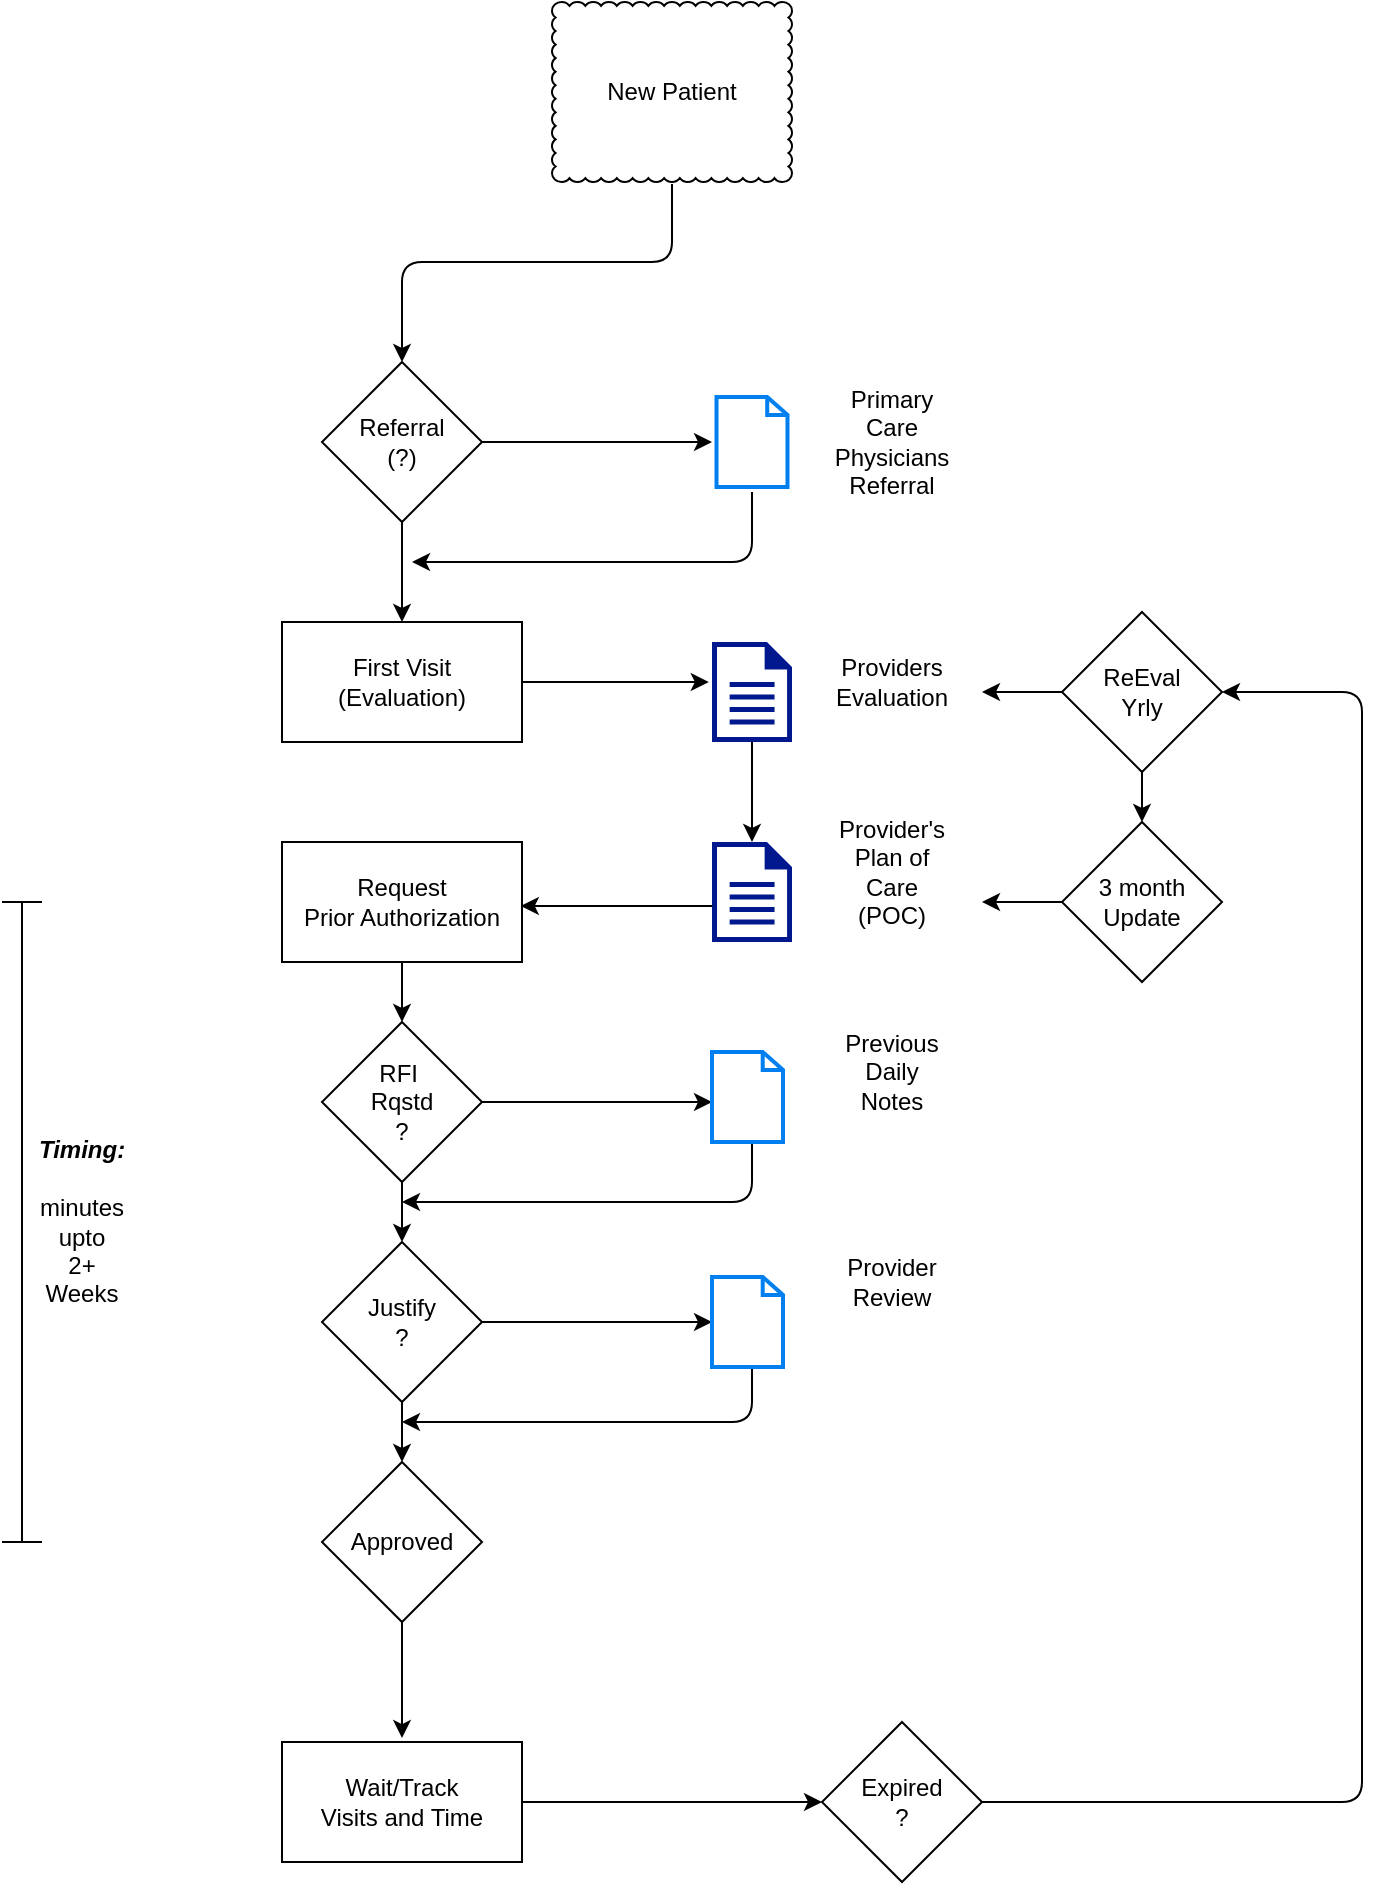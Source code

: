<mxfile version="14.7.4" type="github">
  <diagram id="kgpKYQtTHZ0yAKxKKP6v" name="Page-1">
    <mxGraphModel dx="1185" dy="667" grid="1" gridSize="10" guides="1" tooltips="1" connect="1" arrows="1" fold="1" page="1" pageScale="1" pageWidth="850" pageHeight="1100" math="0" shadow="0">
      <root>
        <mxCell id="0" />
        <mxCell id="1" parent="0" />
        <mxCell id="uBWSTuV5O3R-H1wbQ9qK-1" value="New Patient" style="whiteSpace=wrap;html=1;shape=mxgraph.basic.cloud_rect" vertex="1" parent="1">
          <mxGeometry x="365" y="40" width="120" height="90" as="geometry" />
        </mxCell>
        <mxCell id="uBWSTuV5O3R-H1wbQ9qK-3" value="" style="aspect=fixed;pointerEvents=1;shadow=0;dashed=0;html=1;strokeColor=none;labelPosition=center;verticalLabelPosition=bottom;verticalAlign=top;align=center;fillColor=#00188D;shape=mxgraph.mscae.enterprise.document" vertex="1" parent="1">
          <mxGeometry x="445" y="360" width="40" height="50" as="geometry" />
        </mxCell>
        <mxCell id="uBWSTuV5O3R-H1wbQ9qK-4" value="" style="aspect=fixed;pointerEvents=1;shadow=0;dashed=0;html=1;strokeColor=none;labelPosition=center;verticalLabelPosition=bottom;verticalAlign=top;align=center;fillColor=#00188D;shape=mxgraph.mscae.enterprise.document" vertex="1" parent="1">
          <mxGeometry x="445" y="460" width="40" height="50" as="geometry" />
        </mxCell>
        <mxCell id="uBWSTuV5O3R-H1wbQ9qK-5" value="" style="html=1;verticalLabelPosition=bottom;align=center;labelBackgroundColor=#ffffff;verticalAlign=top;strokeWidth=2;strokeColor=#0080F0;shadow=0;dashed=0;shape=mxgraph.ios7.icons.document;" vertex="1" parent="1">
          <mxGeometry x="447.25" y="237.5" width="35.5" height="45" as="geometry" />
        </mxCell>
        <mxCell id="uBWSTuV5O3R-H1wbQ9qK-6" value="Primary Care&lt;br&gt;Physicians&lt;br&gt;Referral" style="text;html=1;strokeColor=none;fillColor=none;align=center;verticalAlign=middle;whiteSpace=wrap;rounded=0;" vertex="1" parent="1">
          <mxGeometry x="515" y="250" width="40" height="20" as="geometry" />
        </mxCell>
        <mxCell id="uBWSTuV5O3R-H1wbQ9qK-7" value="Providers&lt;br&gt;Evaluation&lt;br&gt;" style="text;html=1;strokeColor=none;fillColor=none;align=center;verticalAlign=middle;whiteSpace=wrap;rounded=0;" vertex="1" parent="1">
          <mxGeometry x="515" y="370" width="40" height="20" as="geometry" />
        </mxCell>
        <mxCell id="uBWSTuV5O3R-H1wbQ9qK-8" value="Provider&#39;s&lt;br&gt;Plan of Care (POC)" style="text;html=1;strokeColor=none;fillColor=none;align=center;verticalAlign=middle;whiteSpace=wrap;rounded=0;" vertex="1" parent="1">
          <mxGeometry x="515" y="465" width="40" height="20" as="geometry" />
        </mxCell>
        <mxCell id="uBWSTuV5O3R-H1wbQ9qK-9" value="First Visit&lt;br&gt;(Evaluation)" style="rounded=0;whiteSpace=wrap;html=1;" vertex="1" parent="1">
          <mxGeometry x="230" y="350" width="120" height="60" as="geometry" />
        </mxCell>
        <mxCell id="uBWSTuV5O3R-H1wbQ9qK-10" value="Referral&lt;br&gt;(?)" style="rhombus;whiteSpace=wrap;html=1;" vertex="1" parent="1">
          <mxGeometry x="250" y="220" width="80" height="80" as="geometry" />
        </mxCell>
        <mxCell id="uBWSTuV5O3R-H1wbQ9qK-11" value="" style="edgeStyle=segmentEdgeStyle;endArrow=classic;html=1;exitX=1;exitY=0.5;exitDx=0;exitDy=0;entryX=0;entryY=0.5;entryDx=0;entryDy=0;entryPerimeter=0;" edge="1" parent="1" source="uBWSTuV5O3R-H1wbQ9qK-10">
          <mxGeometry width="50" height="50" relative="1" as="geometry">
            <mxPoint x="105" y="270" as="sourcePoint" />
            <mxPoint x="445" y="260" as="targetPoint" />
          </mxGeometry>
        </mxCell>
        <mxCell id="uBWSTuV5O3R-H1wbQ9qK-12" value="" style="edgeStyle=segmentEdgeStyle;endArrow=classic;html=1;exitX=0.5;exitY=1;exitDx=0;exitDy=0;exitPerimeter=0;" edge="1" parent="1">
          <mxGeometry width="50" height="50" relative="1" as="geometry">
            <mxPoint x="465" y="285" as="sourcePoint" />
            <mxPoint x="295" y="320" as="targetPoint" />
            <Array as="points">
              <mxPoint x="465" y="320" />
              <mxPoint x="375" y="320" />
            </Array>
          </mxGeometry>
        </mxCell>
        <mxCell id="uBWSTuV5O3R-H1wbQ9qK-13" value="" style="edgeStyle=segmentEdgeStyle;endArrow=classic;html=1;exitX=0.5;exitY=1;exitDx=0;exitDy=0;" edge="1" parent="1" source="uBWSTuV5O3R-H1wbQ9qK-10" target="uBWSTuV5O3R-H1wbQ9qK-9">
          <mxGeometry width="50" height="50" relative="1" as="geometry">
            <mxPoint x="265" y="470" as="sourcePoint" />
            <mxPoint x="315" y="420" as="targetPoint" />
          </mxGeometry>
        </mxCell>
        <mxCell id="uBWSTuV5O3R-H1wbQ9qK-14" value="" style="edgeStyle=segmentEdgeStyle;endArrow=classic;html=1;entryX=0.5;entryY=0;entryDx=0;entryDy=0;exitX=0.5;exitY=1.011;exitDx=0;exitDy=0;exitPerimeter=0;" edge="1" parent="1" source="uBWSTuV5O3R-H1wbQ9qK-1" target="uBWSTuV5O3R-H1wbQ9qK-10">
          <mxGeometry width="50" height="50" relative="1" as="geometry">
            <mxPoint x="430" y="170" as="sourcePoint" />
            <mxPoint x="450" y="170" as="targetPoint" />
            <Array as="points">
              <mxPoint x="425" y="170" />
              <mxPoint x="290" y="170" />
            </Array>
          </mxGeometry>
        </mxCell>
        <mxCell id="uBWSTuV5O3R-H1wbQ9qK-15" value="" style="edgeStyle=segmentEdgeStyle;endArrow=classic;html=1;exitX=1;exitY=0.5;exitDx=0;exitDy=0;entryX=-0.04;entryY=0.39;entryDx=0;entryDy=0;entryPerimeter=0;" edge="1" parent="1" source="uBWSTuV5O3R-H1wbQ9qK-9" target="uBWSTuV5O3R-H1wbQ9qK-3">
          <mxGeometry width="50" height="50" relative="1" as="geometry">
            <mxPoint x="345" y="400" as="sourcePoint" />
            <mxPoint x="415" y="390" as="targetPoint" />
          </mxGeometry>
        </mxCell>
        <mxCell id="uBWSTuV5O3R-H1wbQ9qK-16" value="Request&lt;br&gt;Prior Authorization" style="rounded=0;whiteSpace=wrap;html=1;" vertex="1" parent="1">
          <mxGeometry x="230" y="460" width="120" height="60" as="geometry" />
        </mxCell>
        <mxCell id="uBWSTuV5O3R-H1wbQ9qK-17" value="" style="edgeStyle=segmentEdgeStyle;endArrow=classic;html=1;exitX=0.5;exitY=1;exitDx=0;exitDy=0;exitPerimeter=0;" edge="1" parent="1" source="uBWSTuV5O3R-H1wbQ9qK-3">
          <mxGeometry width="50" height="50" relative="1" as="geometry">
            <mxPoint x="465" y="420" as="sourcePoint" />
            <mxPoint x="465" y="460" as="targetPoint" />
          </mxGeometry>
        </mxCell>
        <mxCell id="uBWSTuV5O3R-H1wbQ9qK-18" value="" style="edgeStyle=segmentEdgeStyle;endArrow=classic;html=1;exitX=0.005;exitY=0.64;exitDx=0;exitDy=0;exitPerimeter=0;entryX=0.995;entryY=0.541;entryDx=0;entryDy=0;entryPerimeter=0;" edge="1" parent="1" source="uBWSTuV5O3R-H1wbQ9qK-4" target="uBWSTuV5O3R-H1wbQ9qK-16">
          <mxGeometry width="50" height="50" relative="1" as="geometry">
            <mxPoint x="415" y="500" as="sourcePoint" />
            <mxPoint x="465" y="450" as="targetPoint" />
          </mxGeometry>
        </mxCell>
        <mxCell id="uBWSTuV5O3R-H1wbQ9qK-19" value="RFI&amp;nbsp;&lt;br&gt;Rqstd&lt;br&gt;?" style="rhombus;whiteSpace=wrap;html=1;" vertex="1" parent="1">
          <mxGeometry x="250" y="550" width="80" height="80" as="geometry" />
        </mxCell>
        <mxCell id="uBWSTuV5O3R-H1wbQ9qK-20" value="Justify&lt;br&gt;?" style="rhombus;whiteSpace=wrap;html=1;" vertex="1" parent="1">
          <mxGeometry x="250" y="660" width="80" height="80" as="geometry" />
        </mxCell>
        <mxCell id="uBWSTuV5O3R-H1wbQ9qK-21" value="Approved" style="rhombus;whiteSpace=wrap;html=1;" vertex="1" parent="1">
          <mxGeometry x="250" y="770" width="80" height="80" as="geometry" />
        </mxCell>
        <mxCell id="uBWSTuV5O3R-H1wbQ9qK-24" value="Provider&lt;br&gt;Review" style="text;html=1;strokeColor=none;fillColor=none;align=center;verticalAlign=middle;whiteSpace=wrap;rounded=0;" vertex="1" parent="1">
          <mxGeometry x="515" y="670" width="40" height="20" as="geometry" />
        </mxCell>
        <mxCell id="uBWSTuV5O3R-H1wbQ9qK-25" value="Previous&lt;br&gt;Daily&lt;br&gt;Notes" style="text;html=1;strokeColor=none;fillColor=none;align=center;verticalAlign=middle;whiteSpace=wrap;rounded=0;" vertex="1" parent="1">
          <mxGeometry x="515" y="565" width="40" height="20" as="geometry" />
        </mxCell>
        <mxCell id="uBWSTuV5O3R-H1wbQ9qK-26" value="Expired&lt;br&gt;?" style="rhombus;whiteSpace=wrap;html=1;" vertex="1" parent="1">
          <mxGeometry x="500" y="900" width="80" height="80" as="geometry" />
        </mxCell>
        <mxCell id="uBWSTuV5O3R-H1wbQ9qK-27" value="ReEval&lt;br&gt;Yrly" style="rhombus;whiteSpace=wrap;html=1;" vertex="1" parent="1">
          <mxGeometry x="620" y="345" width="80" height="80" as="geometry" />
        </mxCell>
        <mxCell id="uBWSTuV5O3R-H1wbQ9qK-28" value="3 month&lt;br&gt;Update" style="rhombus;whiteSpace=wrap;html=1;" vertex="1" parent="1">
          <mxGeometry x="620" y="450" width="80" height="80" as="geometry" />
        </mxCell>
        <mxCell id="uBWSTuV5O3R-H1wbQ9qK-29" value="" style="edgeStyle=segmentEdgeStyle;endArrow=classic;html=1;exitX=0.5;exitY=1;exitDx=0;exitDy=0;entryX=0.5;entryY=0;entryDx=0;entryDy=0;" edge="1" parent="1" source="uBWSTuV5O3R-H1wbQ9qK-27" target="uBWSTuV5O3R-H1wbQ9qK-28">
          <mxGeometry width="50" height="50" relative="1" as="geometry">
            <mxPoint x="760" y="470" as="sourcePoint" />
            <mxPoint x="810" y="420" as="targetPoint" />
          </mxGeometry>
        </mxCell>
        <mxCell id="uBWSTuV5O3R-H1wbQ9qK-30" value="" style="edgeStyle=segmentEdgeStyle;endArrow=classic;html=1;exitX=0;exitY=0.5;exitDx=0;exitDy=0;" edge="1" parent="1" source="uBWSTuV5O3R-H1wbQ9qK-27">
          <mxGeometry width="50" height="50" relative="1" as="geometry">
            <mxPoint x="580" y="450" as="sourcePoint" />
            <mxPoint x="580" y="385" as="targetPoint" />
          </mxGeometry>
        </mxCell>
        <mxCell id="uBWSTuV5O3R-H1wbQ9qK-31" value="" style="edgeStyle=segmentEdgeStyle;endArrow=classic;html=1;exitX=0;exitY=0.5;exitDx=0;exitDy=0;" edge="1" parent="1" source="uBWSTuV5O3R-H1wbQ9qK-28">
          <mxGeometry width="50" height="50" relative="1" as="geometry">
            <mxPoint x="570" y="570" as="sourcePoint" />
            <mxPoint x="580" y="490" as="targetPoint" />
          </mxGeometry>
        </mxCell>
        <mxCell id="uBWSTuV5O3R-H1wbQ9qK-32" value="" style="edgeStyle=segmentEdgeStyle;endArrow=classic;html=1;exitX=0.5;exitY=1;exitDx=0;exitDy=0;" edge="1" parent="1" source="uBWSTuV5O3R-H1wbQ9qK-16">
          <mxGeometry width="50" height="50" relative="1" as="geometry">
            <mxPoint x="370" y="590" as="sourcePoint" />
            <mxPoint x="290" y="550" as="targetPoint" />
          </mxGeometry>
        </mxCell>
        <mxCell id="uBWSTuV5O3R-H1wbQ9qK-34" value="" style="edgeStyle=segmentEdgeStyle;endArrow=classic;html=1;exitX=0.5;exitY=1;exitDx=0;exitDy=0;entryX=0.5;entryY=0;entryDx=0;entryDy=0;" edge="1" parent="1" source="uBWSTuV5O3R-H1wbQ9qK-19" target="uBWSTuV5O3R-H1wbQ9qK-20">
          <mxGeometry width="50" height="50" relative="1" as="geometry">
            <mxPoint x="200" y="670" as="sourcePoint" />
            <mxPoint x="250" y="620" as="targetPoint" />
          </mxGeometry>
        </mxCell>
        <mxCell id="uBWSTuV5O3R-H1wbQ9qK-35" value="" style="edgeStyle=segmentEdgeStyle;endArrow=classic;html=1;exitX=0.5;exitY=1;exitDx=0;exitDy=0;" edge="1" parent="1" source="uBWSTuV5O3R-H1wbQ9qK-20">
          <mxGeometry width="50" height="50" relative="1" as="geometry">
            <mxPoint x="480" y="710" as="sourcePoint" />
            <mxPoint x="290" y="770" as="targetPoint" />
          </mxGeometry>
        </mxCell>
        <mxCell id="uBWSTuV5O3R-H1wbQ9qK-36" value="Wait/Track &lt;br&gt;Visits and Time" style="rounded=0;whiteSpace=wrap;html=1;" vertex="1" parent="1">
          <mxGeometry x="230" y="910" width="120" height="60" as="geometry" />
        </mxCell>
        <mxCell id="uBWSTuV5O3R-H1wbQ9qK-38" value="" style="edgeStyle=segmentEdgeStyle;endArrow=classic;html=1;exitX=0.5;exitY=1;exitDx=0;exitDy=0;entryX=0.5;entryY=-0.033;entryDx=0;entryDy=0;entryPerimeter=0;" edge="1" parent="1" source="uBWSTuV5O3R-H1wbQ9qK-21" target="uBWSTuV5O3R-H1wbQ9qK-36">
          <mxGeometry width="50" height="50" relative="1" as="geometry">
            <mxPoint x="480" y="880" as="sourcePoint" />
            <mxPoint x="284" y="890" as="targetPoint" />
          </mxGeometry>
        </mxCell>
        <mxCell id="uBWSTuV5O3R-H1wbQ9qK-39" value="" style="edgeStyle=segmentEdgeStyle;endArrow=classic;html=1;exitX=1;exitY=0.5;exitDx=0;exitDy=0;entryX=0;entryY=0.5;entryDx=0;entryDy=0;" edge="1" parent="1" source="uBWSTuV5O3R-H1wbQ9qK-36" target="uBWSTuV5O3R-H1wbQ9qK-26">
          <mxGeometry width="50" height="50" relative="1" as="geometry">
            <mxPoint x="390" y="960" as="sourcePoint" />
            <mxPoint x="440" y="910" as="targetPoint" />
          </mxGeometry>
        </mxCell>
        <mxCell id="uBWSTuV5O3R-H1wbQ9qK-40" value="" style="edgeStyle=segmentEdgeStyle;endArrow=classic;html=1;exitX=1;exitY=0.5;exitDx=0;exitDy=0;" edge="1" parent="1" source="uBWSTuV5O3R-H1wbQ9qK-19">
          <mxGeometry width="50" height="50" relative="1" as="geometry">
            <mxPoint x="360" y="610" as="sourcePoint" />
            <mxPoint x="445" y="590" as="targetPoint" />
          </mxGeometry>
        </mxCell>
        <mxCell id="uBWSTuV5O3R-H1wbQ9qK-41" value="" style="edgeStyle=segmentEdgeStyle;endArrow=classic;html=1;exitX=0.5;exitY=1;exitDx=0;exitDy=0;exitPerimeter=0;" edge="1" parent="1">
          <mxGeometry width="50" height="50" relative="1" as="geometry">
            <mxPoint x="465" y="610.0" as="sourcePoint" />
            <mxPoint x="290" y="640" as="targetPoint" />
            <Array as="points">
              <mxPoint x="465" y="640" />
            </Array>
          </mxGeometry>
        </mxCell>
        <mxCell id="uBWSTuV5O3R-H1wbQ9qK-42" value="" style="edgeStyle=segmentEdgeStyle;endArrow=classic;html=1;exitX=0.5;exitY=1;exitDx=0;exitDy=0;exitPerimeter=0;" edge="1" parent="1">
          <mxGeometry width="50" height="50" relative="1" as="geometry">
            <mxPoint x="465" y="720" as="sourcePoint" />
            <mxPoint x="290" y="750" as="targetPoint" />
            <Array as="points">
              <mxPoint x="465" y="750" />
            </Array>
          </mxGeometry>
        </mxCell>
        <mxCell id="uBWSTuV5O3R-H1wbQ9qK-43" value="" style="edgeStyle=segmentEdgeStyle;endArrow=classic;html=1;exitX=1;exitY=0.5;exitDx=0;exitDy=0;" edge="1" parent="1" source="uBWSTuV5O3R-H1wbQ9qK-20">
          <mxGeometry width="50" height="50" relative="1" as="geometry">
            <mxPoint x="330" y="694.88" as="sourcePoint" />
            <mxPoint x="445" y="700" as="targetPoint" />
          </mxGeometry>
        </mxCell>
        <mxCell id="uBWSTuV5O3R-H1wbQ9qK-44" value="" style="edgeStyle=segmentEdgeStyle;endArrow=classic;html=1;entryX=1;entryY=0.5;entryDx=0;entryDy=0;" edge="1" parent="1" target="uBWSTuV5O3R-H1wbQ9qK-27">
          <mxGeometry width="50" height="50" relative="1" as="geometry">
            <mxPoint x="580" y="940" as="sourcePoint" />
            <mxPoint x="770" y="390" as="targetPoint" />
            <Array as="points">
              <mxPoint x="770" y="940" />
              <mxPoint x="770" y="385" />
            </Array>
          </mxGeometry>
        </mxCell>
        <mxCell id="uBWSTuV5O3R-H1wbQ9qK-45" value="" style="shape=crossbar;whiteSpace=wrap;html=1;rounded=1;direction=south;" vertex="1" parent="1">
          <mxGeometry x="90" y="490" width="20" height="320" as="geometry" />
        </mxCell>
        <mxCell id="uBWSTuV5O3R-H1wbQ9qK-47" value="&lt;b&gt;&lt;i&gt;Timing:&lt;br&gt;&lt;/i&gt;&lt;/b&gt;&lt;br&gt;minutes&lt;br&gt;upto&lt;br&gt;2+&lt;br&gt;Weeks" style="text;html=1;strokeColor=none;fillColor=none;align=center;verticalAlign=middle;whiteSpace=wrap;rounded=0;" vertex="1" parent="1">
          <mxGeometry x="110" y="585" width="40" height="130" as="geometry" />
        </mxCell>
        <mxCell id="uBWSTuV5O3R-H1wbQ9qK-48" value="" style="html=1;verticalLabelPosition=bottom;align=center;labelBackgroundColor=#ffffff;verticalAlign=top;strokeWidth=2;strokeColor=#0080F0;shadow=0;dashed=0;shape=mxgraph.ios7.icons.document;" vertex="1" parent="1">
          <mxGeometry x="445" y="565" width="35.5" height="45" as="geometry" />
        </mxCell>
        <mxCell id="uBWSTuV5O3R-H1wbQ9qK-49" value="" style="html=1;verticalLabelPosition=bottom;align=center;labelBackgroundColor=#ffffff;verticalAlign=top;strokeWidth=2;strokeColor=#0080F0;shadow=0;dashed=0;shape=mxgraph.ios7.icons.document;" vertex="1" parent="1">
          <mxGeometry x="445" y="677.5" width="35.5" height="45" as="geometry" />
        </mxCell>
      </root>
    </mxGraphModel>
  </diagram>
</mxfile>
